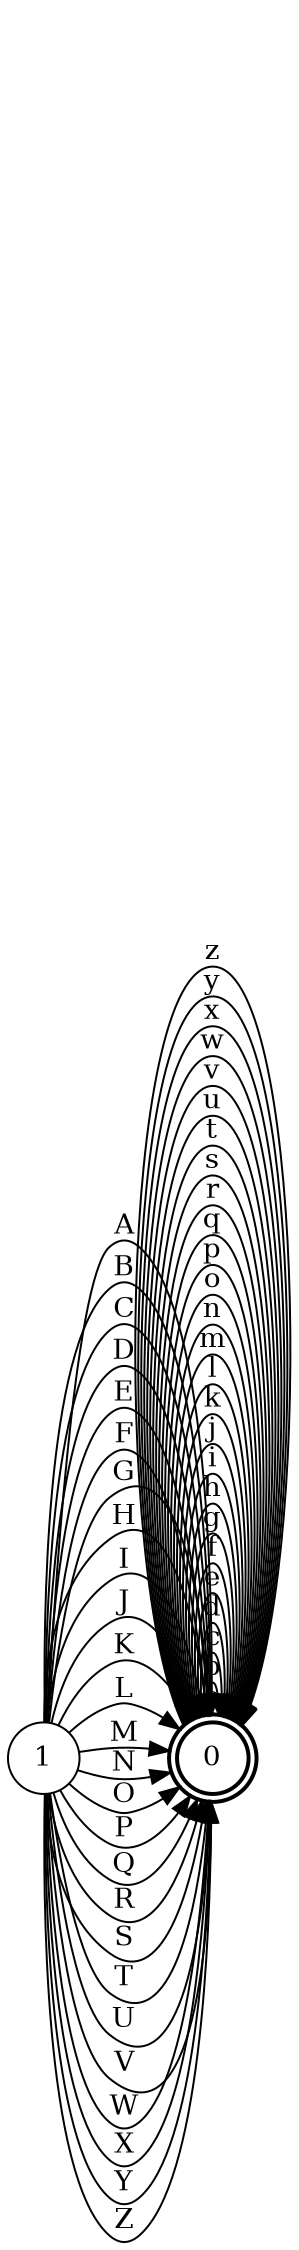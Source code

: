 digraph FST {
rankdir = LR;
size = "8.5,15";
label = "";
center = 1;
orientation = Portrait;
ranksep = "0.4";
nodesep = "0.01";
0 [label = "0", shape = doublecircle, style = bold, fontsize = 14]
	0 -> 0 [label = "a", fontsize = 14];
	0 -> 0 [label = "b", fontsize = 14];
	0 -> 0 [label = "c", fontsize = 14];
	0 -> 0 [label = "d", fontsize = 14];
	0 -> 0 [label = "e", fontsize = 14];
	0 -> 0 [label = "f", fontsize = 14];
	0 -> 0 [label = "g", fontsize = 14];
	0 -> 0 [label = "h", fontsize = 14];
	0 -> 0 [label = "i", fontsize = 14];
	0 -> 0 [label = "j", fontsize = 14];
	0 -> 0 [label = "k", fontsize = 14];
	0 -> 0 [label = "l", fontsize = 14];
	0 -> 0 [label = "m", fontsize = 14];
	0 -> 0 [label = "n", fontsize = 14];
	0 -> 0 [label = "o", fontsize = 14];
	0 -> 0 [label = "p", fontsize = 14];
	0 -> 0 [label = "q", fontsize = 14];
	0 -> 0 [label = "r", fontsize = 14];
	0 -> 0 [label = "s", fontsize = 14];
	0 -> 0 [label = "t", fontsize = 14];
	0 -> 0 [label = "u", fontsize = 14];
	0 -> 0 [label = "v", fontsize = 14];
	0 -> 0 [label = "w", fontsize = 14];
	0 -> 0 [label = "x", fontsize = 14];
	0 -> 0 [label = "y", fontsize = 14];
	0 -> 0 [label = "z", fontsize = 14];
1 [label = "1", shape = circle, style = solid, fontsize = 14]
	1 -> 0 [label = "A", fontsize = 14];
	1 -> 0 [label = "B", fontsize = 14];
	1 -> 0 [label = "C", fontsize = 14];
	1 -> 0 [label = "D", fontsize = 14];
	1 -> 0 [label = "E", fontsize = 14];
	1 -> 0 [label = "F", fontsize = 14];
	1 -> 0 [label = "G", fontsize = 14];
	1 -> 0 [label = "H", fontsize = 14];
	1 -> 0 [label = "I", fontsize = 14];
	1 -> 0 [label = "J", fontsize = 14];
	1 -> 0 [label = "K", fontsize = 14];
	1 -> 0 [label = "L", fontsize = 14];
	1 -> 0 [label = "M", fontsize = 14];
	1 -> 0 [label = "N", fontsize = 14];
	1 -> 0 [label = "O", fontsize = 14];
	1 -> 0 [label = "P", fontsize = 14];
	1 -> 0 [label = "Q", fontsize = 14];
	1 -> 0 [label = "R", fontsize = 14];
	1 -> 0 [label = "S", fontsize = 14];
	1 -> 0 [label = "T", fontsize = 14];
	1 -> 0 [label = "U", fontsize = 14];
	1 -> 0 [label = "V", fontsize = 14];
	1 -> 0 [label = "W", fontsize = 14];
	1 -> 0 [label = "X", fontsize = 14];
	1 -> 0 [label = "Y", fontsize = 14];
	1 -> 0 [label = "Z", fontsize = 14];
}
